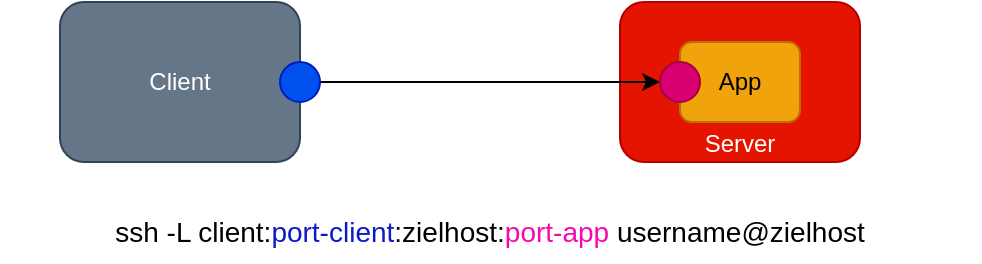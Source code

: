 <mxfile>
    <diagram id="TXNu5HiilkhKVxpkqY24" name="Page-1">
        <mxGraphModel dx="993" dy="764" grid="1" gridSize="10" guides="1" tooltips="1" connect="1" arrows="1" fold="1" page="1" pageScale="1" pageWidth="850" pageHeight="1100" math="0" shadow="0">
            <root>
                <mxCell id="0"/>
                <mxCell id="1" parent="0"/>
                <mxCell id="2" value="Client" style="rounded=1;whiteSpace=wrap;html=1;fillColor=#647687;fontColor=#ffffff;strokeColor=#314354;" parent="1" vertex="1">
                    <mxGeometry x="160" y="140" width="120" height="80" as="geometry"/>
                </mxCell>
                <mxCell id="5" value="Server" style="rounded=1;whiteSpace=wrap;html=1;fillColor=#e51400;fontColor=#ffffff;strokeColor=#B20000;verticalAlign=bottom;" parent="1" vertex="1">
                    <mxGeometry x="440" y="140" width="120" height="80" as="geometry"/>
                </mxCell>
                <mxCell id="13" value="" style="endArrow=classic;html=1;exitX=1;exitY=0.5;exitDx=0;exitDy=0;startArrow=none;entryX=0;entryY=0.5;entryDx=0;entryDy=0;" parent="1" edge="1" target="10" source="8">
                    <mxGeometry width="50" height="50" relative="1" as="geometry">
                        <mxPoint x="400" y="189.5" as="sourcePoint"/>
                        <mxPoint x="440" y="190" as="targetPoint"/>
                    </mxGeometry>
                </mxCell>
                <mxCell id="15" value="&lt;font style=&quot;font-size: 14px;&quot;&gt;ssh -L client:&lt;font color=&quot;#0d19c9&quot; style=&quot;font-size: 14px;&quot;&gt;port-client&lt;/font&gt;:zielhost:&lt;font color=&quot;#f50aab&quot; style=&quot;font-size: 14px;&quot;&gt;port-app&lt;/font&gt; username@zielhost&lt;/font&gt;" style="text;html=1;strokeColor=none;fillColor=none;align=center;verticalAlign=middle;whiteSpace=wrap;rounded=0;fontSize=14;" parent="1" vertex="1">
                    <mxGeometry x="130" y="240" width="490" height="30" as="geometry"/>
                </mxCell>
                <mxCell id="18" value="App" style="rounded=1;whiteSpace=wrap;html=1;fillColor=#f0a30a;fontColor=#000000;strokeColor=#BD7000;" vertex="1" parent="1">
                    <mxGeometry x="470" y="160" width="60" height="40" as="geometry"/>
                </mxCell>
                <mxCell id="21" value="" style="endArrow=none;html=1;exitX=1;exitY=0.5;exitDx=0;exitDy=0;" edge="1" parent="1" source="2" target="8">
                    <mxGeometry width="50" height="50" relative="1" as="geometry">
                        <mxPoint x="280" y="190" as="sourcePoint"/>
                        <mxPoint x="440" y="190" as="targetPoint"/>
                    </mxGeometry>
                </mxCell>
                <mxCell id="8" value="" style="ellipse;whiteSpace=wrap;html=1;aspect=fixed;fillColor=#0050ef;fontColor=#ffffff;strokeColor=#001DBC;" parent="1" vertex="1">
                    <mxGeometry x="270" y="170" width="20" height="20" as="geometry"/>
                </mxCell>
                <mxCell id="10" value="" style="ellipse;whiteSpace=wrap;html=1;aspect=fixed;fillColor=#d80073;fontColor=#ffffff;strokeColor=#A50040;" parent="1" vertex="1">
                    <mxGeometry x="460" y="170" width="20" height="20" as="geometry"/>
                </mxCell>
            </root>
        </mxGraphModel>
    </diagram>
</mxfile>